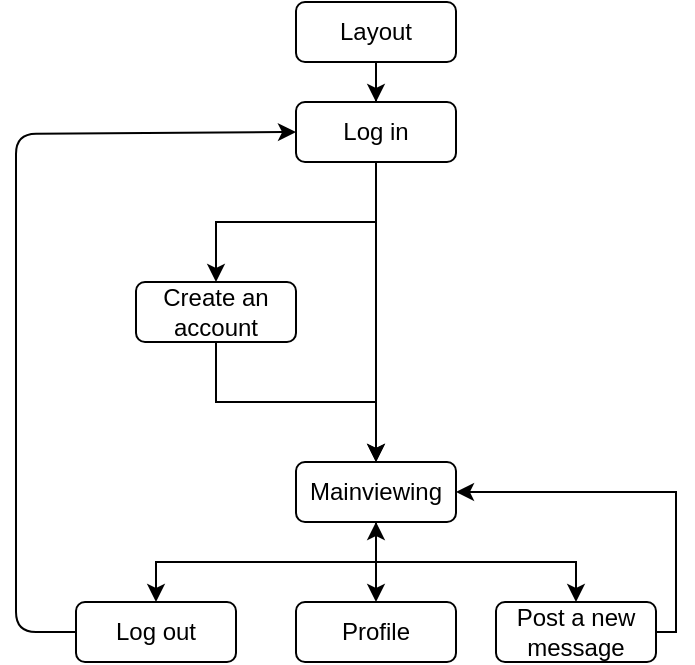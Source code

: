 <mxfile version="10.6.3" type="device"><diagram id="U6E9X_7emhpfttIh0FAz" name="Page-1"><mxGraphModel dx="954" dy="470" grid="0" gridSize="10" guides="1" tooltips="1" connect="1" arrows="1" fold="1" page="1" pageScale="1" pageWidth="4681" pageHeight="3300" math="0" shadow="0"><root><mxCell id="0"/><mxCell id="1" parent="0"/><mxCell id="AGofPwx5ZAEIz6teADOv-3" value="" style="edgeStyle=orthogonalEdgeStyle;rounded=0;orthogonalLoop=1;jettySize=auto;html=1;" edge="1" parent="1" source="AGofPwx5ZAEIz6teADOv-1" target="AGofPwx5ZAEIz6teADOv-2"><mxGeometry relative="1" as="geometry"/></mxCell><mxCell id="AGofPwx5ZAEIz6teADOv-1" value="Layout" style="rounded=1;whiteSpace=wrap;html=1;" vertex="1" parent="1"><mxGeometry x="570" y="140" width="80" height="30" as="geometry"/></mxCell><mxCell id="AGofPwx5ZAEIz6teADOv-5" value="" style="edgeStyle=orthogonalEdgeStyle;rounded=0;orthogonalLoop=1;jettySize=auto;html=1;" edge="1" parent="1" source="AGofPwx5ZAEIz6teADOv-2" target="AGofPwx5ZAEIz6teADOv-4"><mxGeometry relative="1" as="geometry"/></mxCell><mxCell id="AGofPwx5ZAEIz6teADOv-7" value="" style="edgeStyle=orthogonalEdgeStyle;rounded=0;orthogonalLoop=1;jettySize=auto;html=1;" edge="1" parent="1" source="AGofPwx5ZAEIz6teADOv-2" target="AGofPwx5ZAEIz6teADOv-6"><mxGeometry relative="1" as="geometry"/></mxCell><mxCell id="AGofPwx5ZAEIz6teADOv-2" value="Log in" style="rounded=1;whiteSpace=wrap;html=1;" vertex="1" parent="1"><mxGeometry x="570" y="190" width="80" height="30" as="geometry"/></mxCell><mxCell id="AGofPwx5ZAEIz6teADOv-13" value="" style="edgeStyle=orthogonalEdgeStyle;rounded=0;orthogonalLoop=1;jettySize=auto;html=1;" edge="1" parent="1" source="AGofPwx5ZAEIz6teADOv-6" target="AGofPwx5ZAEIz6teADOv-12"><mxGeometry relative="1" as="geometry"><Array as="points"><mxPoint x="610" y="420"/><mxPoint x="500" y="420"/></Array></mxGeometry></mxCell><mxCell id="AGofPwx5ZAEIz6teADOv-15" value="" style="edgeStyle=orthogonalEdgeStyle;rounded=0;orthogonalLoop=1;jettySize=auto;html=1;entryX=0.5;entryY=0;entryDx=0;entryDy=0;" edge="1" parent="1" source="AGofPwx5ZAEIz6teADOv-6" target="AGofPwx5ZAEIz6teADOv-14"><mxGeometry relative="1" as="geometry"><Array as="points"><mxPoint x="610" y="420"/><mxPoint x="710" y="420"/><mxPoint x="710" y="440"/></Array></mxGeometry></mxCell><mxCell id="AGofPwx5ZAEIz6teADOv-6" value="Mainviewing" style="rounded=1;whiteSpace=wrap;html=1;" vertex="1" parent="1"><mxGeometry x="570" y="370" width="80" height="30" as="geometry"/></mxCell><mxCell id="AGofPwx5ZAEIz6teADOv-25" value="Profile" style="rounded=1;whiteSpace=wrap;html=1;" vertex="1" parent="1"><mxGeometry x="570" y="440" width="80" height="30" as="geometry"/></mxCell><mxCell id="AGofPwx5ZAEIz6teADOv-22" value="" style="edgeStyle=orthogonalEdgeStyle;rounded=0;orthogonalLoop=1;jettySize=auto;html=1;entryX=1;entryY=0.5;entryDx=0;entryDy=0;" edge="1" parent="1" source="AGofPwx5ZAEIz6teADOv-14" target="AGofPwx5ZAEIz6teADOv-6"><mxGeometry relative="1" as="geometry"><mxPoint x="810" y="455" as="targetPoint"/><Array as="points"><mxPoint x="760" y="455"/><mxPoint x="760" y="385"/></Array></mxGeometry></mxCell><mxCell id="AGofPwx5ZAEIz6teADOv-14" value="Post a new message" style="rounded=1;whiteSpace=wrap;html=1;" vertex="1" parent="1"><mxGeometry x="670" y="440" width="80" height="30" as="geometry"/></mxCell><mxCell id="AGofPwx5ZAEIz6teADOv-12" value="Log out" style="rounded=1;whiteSpace=wrap;html=1;" vertex="1" parent="1"><mxGeometry x="460" y="440" width="80" height="30" as="geometry"/></mxCell><mxCell id="AGofPwx5ZAEIz6teADOv-11" value="" style="edgeStyle=orthogonalEdgeStyle;rounded=0;orthogonalLoop=1;jettySize=auto;html=1;entryX=0.5;entryY=0;entryDx=0;entryDy=0;" edge="1" parent="1" source="AGofPwx5ZAEIz6teADOv-4" target="AGofPwx5ZAEIz6teADOv-6"><mxGeometry relative="1" as="geometry"><mxPoint x="530" y="370" as="targetPoint"/></mxGeometry></mxCell><mxCell id="AGofPwx5ZAEIz6teADOv-4" value="Create an account" style="rounded=1;whiteSpace=wrap;html=1;" vertex="1" parent="1"><mxGeometry x="490" y="280" width="80" height="30" as="geometry"/></mxCell><mxCell id="AGofPwx5ZAEIz6teADOv-16" value="" style="endArrow=classic;html=1;exitX=0;exitY=0.5;exitDx=0;exitDy=0;entryX=0;entryY=0.5;entryDx=0;entryDy=0;" edge="1" parent="1" source="AGofPwx5ZAEIz6teADOv-12" target="AGofPwx5ZAEIz6teADOv-2"><mxGeometry width="50" height="50" relative="1" as="geometry"><mxPoint x="430" y="455" as="sourcePoint"/><mxPoint x="567" y="206" as="targetPoint"/><Array as="points"><mxPoint x="430" y="455"/><mxPoint x="430" y="206"/></Array></mxGeometry></mxCell><mxCell id="AGofPwx5ZAEIz6teADOv-28" value="" style="endArrow=classic;startArrow=classic;html=1;entryX=0.5;entryY=1;entryDx=0;entryDy=0;exitX=0.5;exitY=0;exitDx=0;exitDy=0;" edge="1" parent="1" source="AGofPwx5ZAEIz6teADOv-25" target="AGofPwx5ZAEIz6teADOv-6"><mxGeometry width="50" height="50" relative="1" as="geometry"><mxPoint x="420" y="540" as="sourcePoint"/><mxPoint x="470" y="490" as="targetPoint"/></mxGeometry></mxCell></root></mxGraphModel></diagram></mxfile>